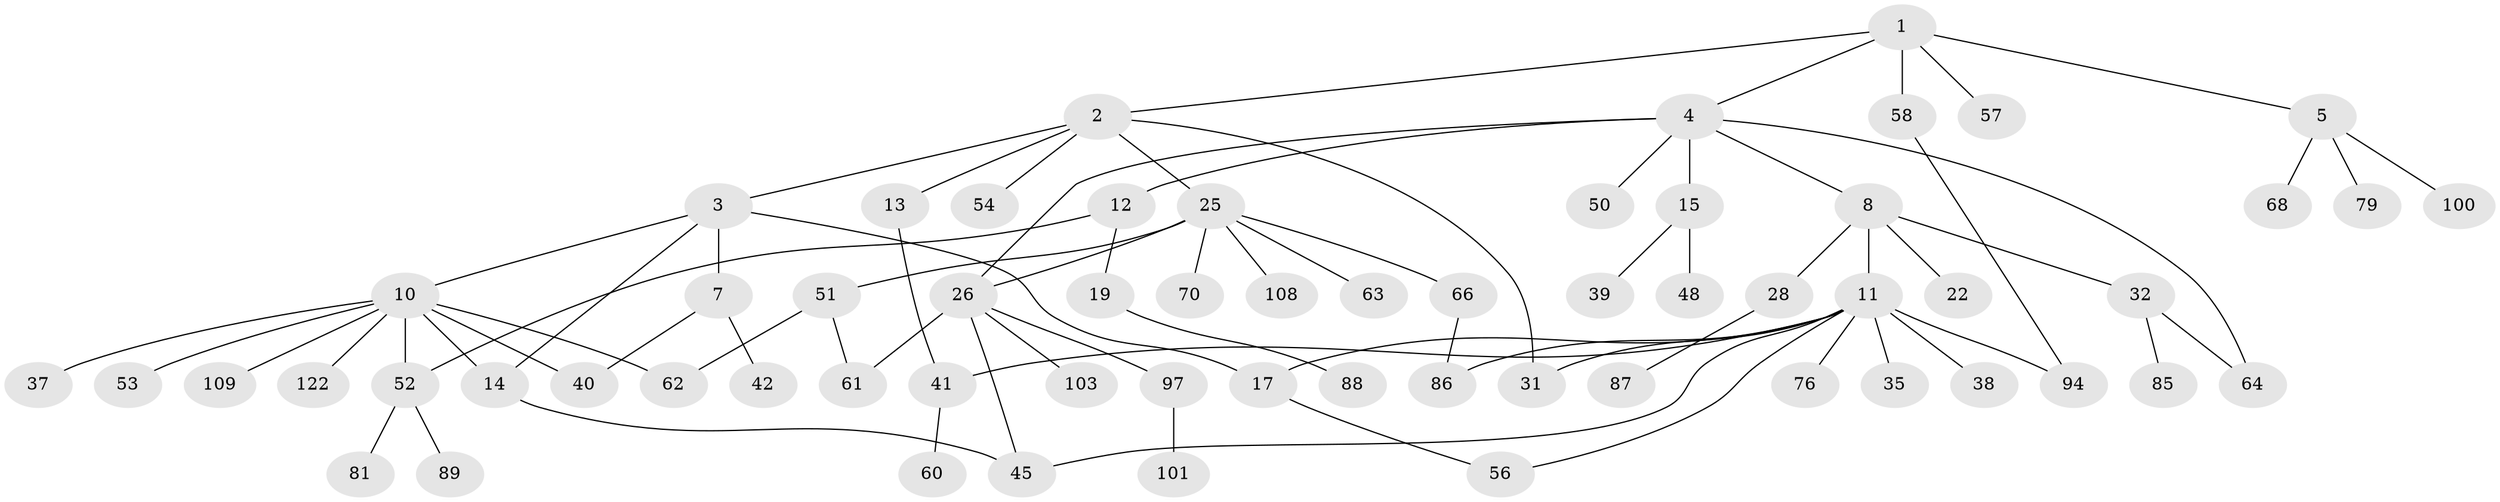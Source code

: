 // original degree distribution, {5: 0.048, 7: 0.016, 6: 0.016, 4: 0.08, 3: 0.16, 2: 0.312, 1: 0.368}
// Generated by graph-tools (version 1.1) at 2025/13/03/09/25 04:13:27]
// undirected, 62 vertices, 76 edges
graph export_dot {
graph [start="1"]
  node [color=gray90,style=filled];
  1;
  2 [super="+99"];
  3;
  4 [super="+6"];
  5 [super="+18"];
  7 [super="+83+9+110"];
  8 [super="+20"];
  10 [super="+73+23+21"];
  11 [super="+75+27+16"];
  12;
  13;
  14;
  15;
  17 [super="+34"];
  19 [super="+72"];
  22;
  25 [super="+36+47+30"];
  26 [super="+111+74+65"];
  28 [super="+67+49+80"];
  31 [super="+107"];
  32;
  35 [super="+84"];
  37 [super="+71"];
  38;
  39;
  40 [super="+96"];
  41;
  42 [super="+118"];
  45 [super="+55+102"];
  48 [super="+113"];
  50;
  51;
  52;
  53 [super="+90"];
  54;
  56 [super="+116+59"];
  57;
  58;
  60;
  61 [super="+112"];
  62;
  63 [super="+125"];
  64;
  66;
  68;
  70 [super="+114"];
  76;
  79 [super="+104"];
  81;
  85;
  86;
  87;
  88;
  89;
  94;
  97;
  100;
  101;
  103;
  108;
  109;
  122;
  1 -- 2;
  1 -- 4;
  1 -- 5;
  1 -- 57;
  1 -- 58;
  2 -- 3;
  2 -- 13;
  2 -- 25;
  2 -- 31;
  2 -- 54;
  3 -- 7;
  3 -- 10;
  3 -- 14;
  3 -- 17;
  4 -- 8;
  4 -- 26;
  4 -- 50;
  4 -- 64;
  4 -- 12;
  4 -- 15;
  5 -- 68;
  5 -- 79;
  5 -- 100;
  7 -- 40;
  7 -- 42;
  8 -- 11;
  8 -- 32;
  8 -- 28;
  8 -- 22;
  10 -- 62;
  10 -- 52;
  10 -- 37;
  10 -- 122;
  10 -- 109;
  10 -- 53;
  10 -- 14;
  10 -- 40;
  11 -- 86;
  11 -- 31;
  11 -- 35;
  11 -- 38;
  11 -- 41;
  11 -- 45;
  11 -- 17;
  11 -- 56;
  11 -- 94;
  11 -- 76;
  12 -- 19;
  12 -- 52;
  13 -- 41;
  14 -- 45;
  15 -- 39;
  15 -- 48;
  17 -- 56;
  19 -- 88;
  25 -- 26;
  25 -- 63;
  25 -- 51;
  25 -- 108;
  25 -- 70;
  25 -- 66;
  26 -- 103;
  26 -- 97;
  26 -- 45;
  26 -- 61;
  28 -- 87;
  32 -- 64;
  32 -- 85;
  41 -- 60;
  51 -- 61;
  51 -- 62;
  52 -- 81;
  52 -- 89;
  58 -- 94;
  66 -- 86;
  97 -- 101;
}
